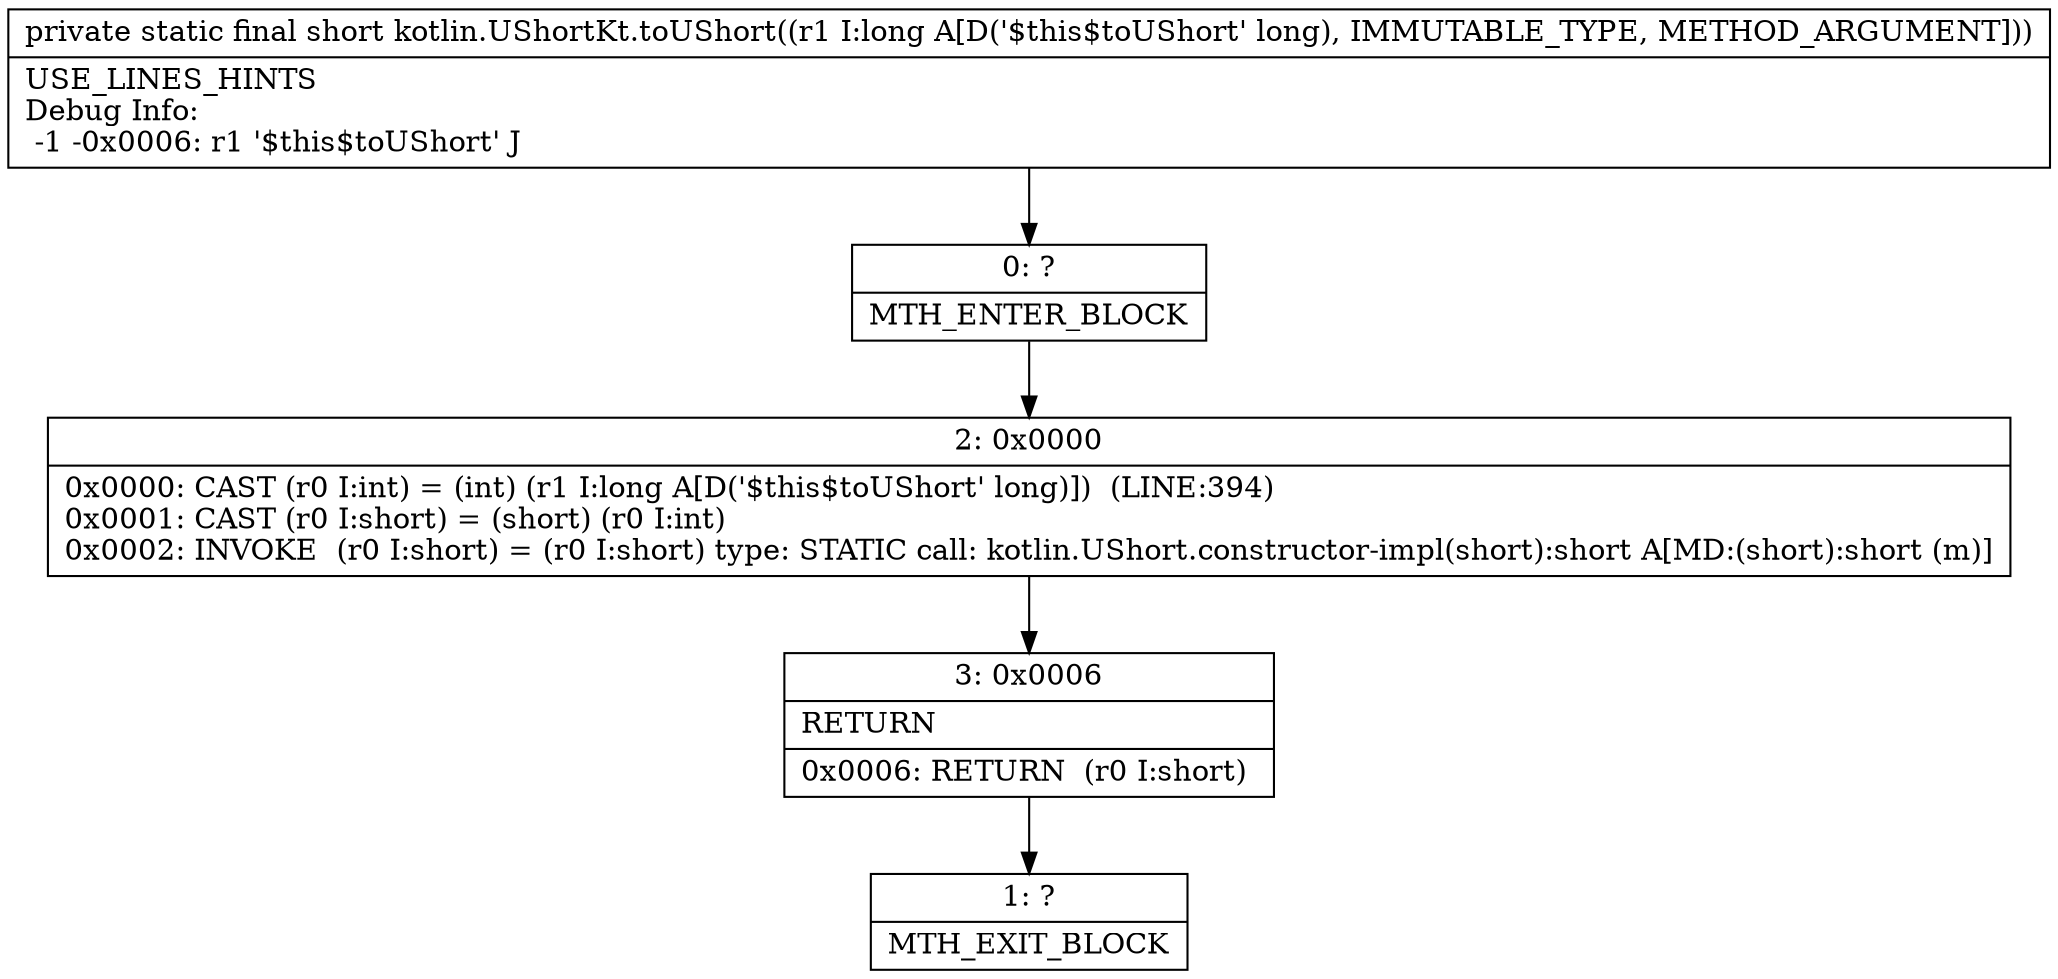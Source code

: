 digraph "CFG forkotlin.UShortKt.toUShort(J)S" {
Node_0 [shape=record,label="{0\:\ ?|MTH_ENTER_BLOCK\l}"];
Node_2 [shape=record,label="{2\:\ 0x0000|0x0000: CAST (r0 I:int) = (int) (r1 I:long A[D('$this$toUShort' long)])  (LINE:394)\l0x0001: CAST (r0 I:short) = (short) (r0 I:int) \l0x0002: INVOKE  (r0 I:short) = (r0 I:short) type: STATIC call: kotlin.UShort.constructor\-impl(short):short A[MD:(short):short (m)]\l}"];
Node_3 [shape=record,label="{3\:\ 0x0006|RETURN\l|0x0006: RETURN  (r0 I:short) \l}"];
Node_1 [shape=record,label="{1\:\ ?|MTH_EXIT_BLOCK\l}"];
MethodNode[shape=record,label="{private static final short kotlin.UShortKt.toUShort((r1 I:long A[D('$this$toUShort' long), IMMUTABLE_TYPE, METHOD_ARGUMENT]))  | USE_LINES_HINTS\lDebug Info:\l  \-1 \-0x0006: r1 '$this$toUShort' J\l}"];
MethodNode -> Node_0;Node_0 -> Node_2;
Node_2 -> Node_3;
Node_3 -> Node_1;
}


